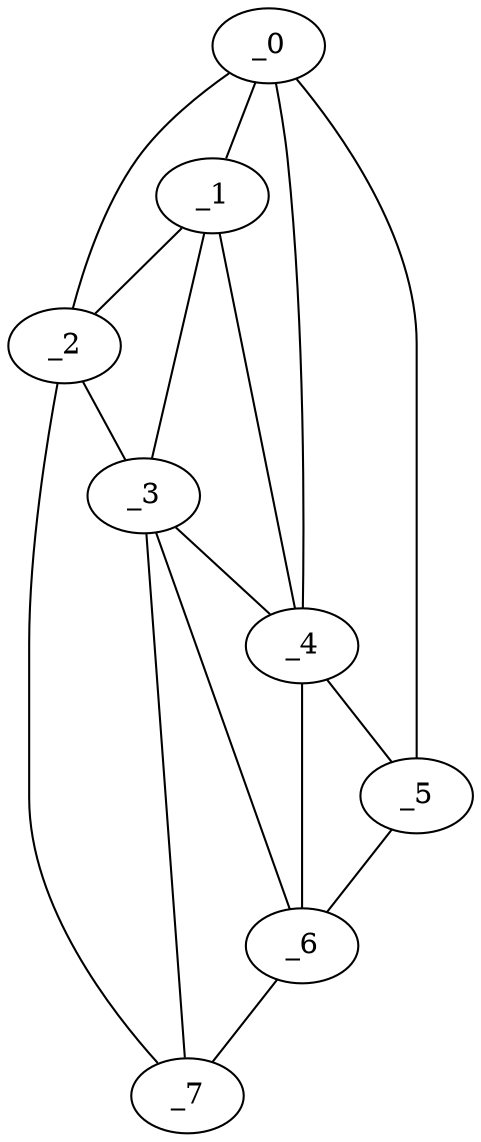 graph "obj77__85.gxl" {
	_0	 [x=41,
		y=7];
	_1	 [x=45,
		y=68];
	_0 -- _1	 [valence=2];
	_2	 [x=46,
		y=125];
	_0 -- _2	 [valence=1];
	_4	 [x=82,
		y=65];
	_0 -- _4	 [valence=2];
	_5	 [x=83,
		y=7];
	_0 -- _5	 [valence=1];
	_1 -- _2	 [valence=2];
	_3	 [x=48,
		y=84];
	_1 -- _3	 [valence=2];
	_1 -- _4	 [valence=2];
	_2 -- _3	 [valence=1];
	_7	 [x=89,
		y=123];
	_2 -- _7	 [valence=1];
	_3 -- _4	 [valence=2];
	_6	 [x=88,
		y=84];
	_3 -- _6	 [valence=2];
	_3 -- _7	 [valence=2];
	_4 -- _5	 [valence=2];
	_4 -- _6	 [valence=1];
	_5 -- _6	 [valence=1];
	_6 -- _7	 [valence=1];
}
